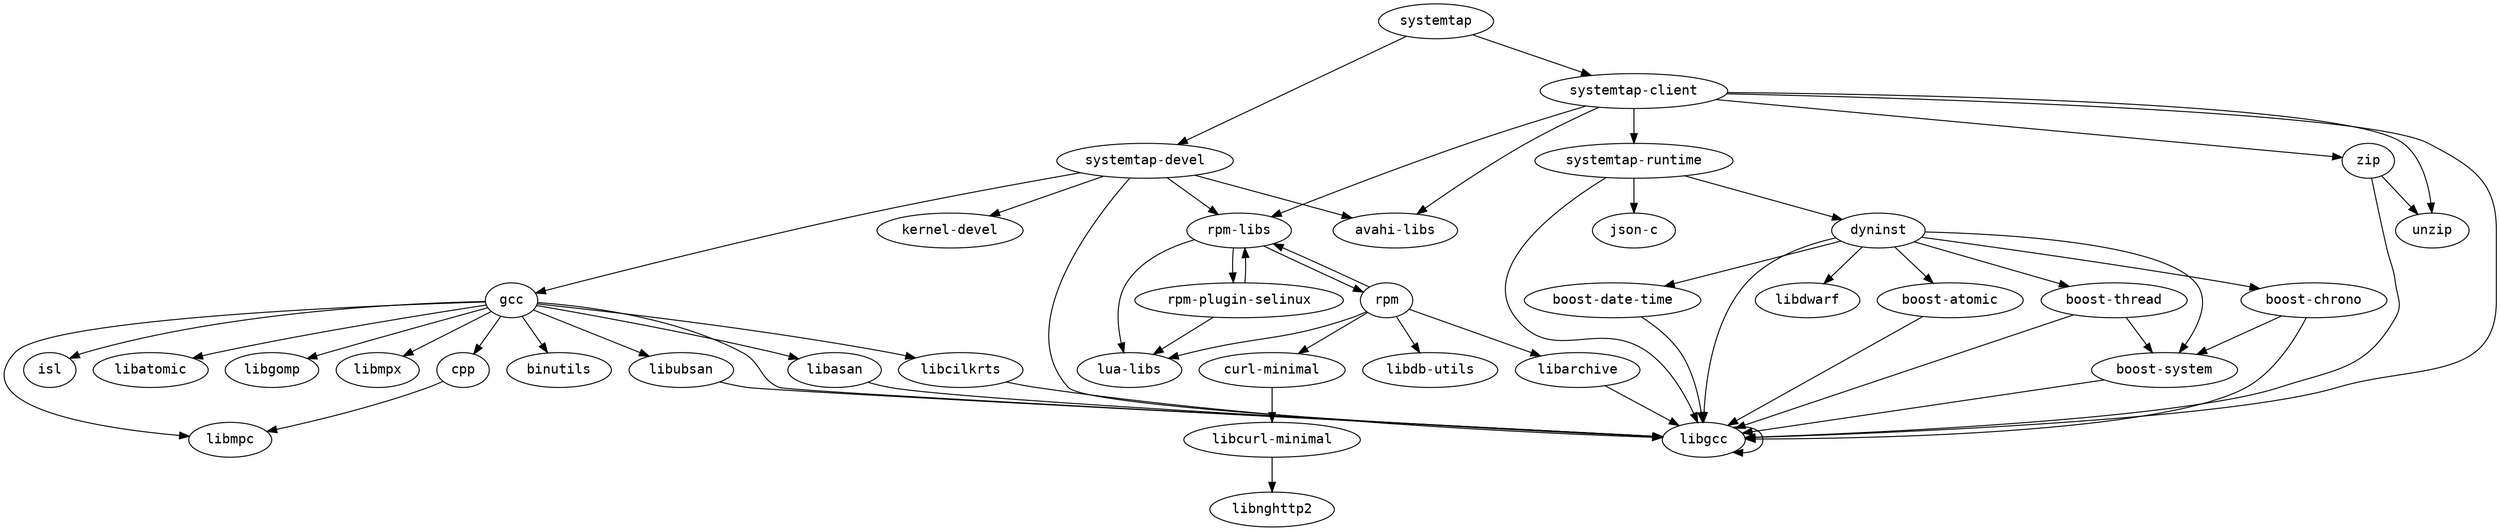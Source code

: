 strict digraph G {
node [fontname=monospace];
  "boost-atomic" -> "libgcc";
  "boost-chrono" -> "boost-system";
  "boost-chrono" -> "libgcc";
  "boost-date-time" -> "libgcc";
  "boost-system" -> "libgcc";
  "boost-thread" -> "boost-system";
  "boost-thread" -> "libgcc";
  "cpp" -> "libmpc";
  "curl-minimal" -> "libcurl-minimal";
  "dyninst" -> "boost-atomic";
  "dyninst" -> "boost-chrono";
  "dyninst" -> "boost-date-time";
  "dyninst" -> "boost-system";
  "dyninst" -> "boost-thread";
  "dyninst" -> "libdwarf";
  "dyninst" -> "libgcc";
  "gcc" -> "binutils";
  "gcc" -> "cpp";
  "gcc" -> "isl";
  "gcc" -> "libasan";
  "gcc" -> "libatomic";
  "gcc" -> "libcilkrts";
  "gcc" -> "libgcc";
  "gcc" -> "libgomp";
  "gcc" -> "libmpc";
  "gcc" -> "libmpx";
  "gcc" -> "libubsan";
  "libarchive" -> "libgcc";
  "libasan" -> "libgcc";
  "libcilkrts" -> "libgcc";
  "libcurl-minimal" -> "libnghttp2";
  "libgcc" -> "libgcc";
  "libubsan" -> "libgcc";
  "rpm" -> "curl-minimal";
  "rpm" -> "libarchive";
  "rpm" -> "libdb-utils";
  "rpm-libs" -> "lua-libs";
  "rpm-libs" -> "rpm";
  "rpm-libs" -> "rpm-plugin-selinux";
  "rpm" -> "lua-libs";
  "rpm-plugin-selinux" -> "lua-libs";
  "rpm-plugin-selinux" -> "rpm-libs";
  "rpm" -> "rpm-libs";
  "systemtap-client" -> "avahi-libs";
  "systemtap-client" -> "libgcc";
  "systemtap-client" -> "rpm-libs";
  "systemtap-client" -> "systemtap-runtime";
  "systemtap-client" -> "unzip";
  "systemtap-client" -> "zip";
  "systemtap-devel" -> "avahi-libs";
  "systemtap-devel" -> "gcc";
  "systemtap-devel" -> "kernel-devel";
  "systemtap-devel" -> "libgcc";
  "systemtap-devel" -> "rpm-libs";
  "systemtap-runtime" -> "dyninst";
  "systemtap-runtime" -> "json-c";
  "systemtap-runtime" -> "libgcc";
  "systemtap" -> "systemtap-client";
  "systemtap" -> "systemtap-devel";
  "zip" -> "libgcc";
  "zip" -> "unzip";
}
